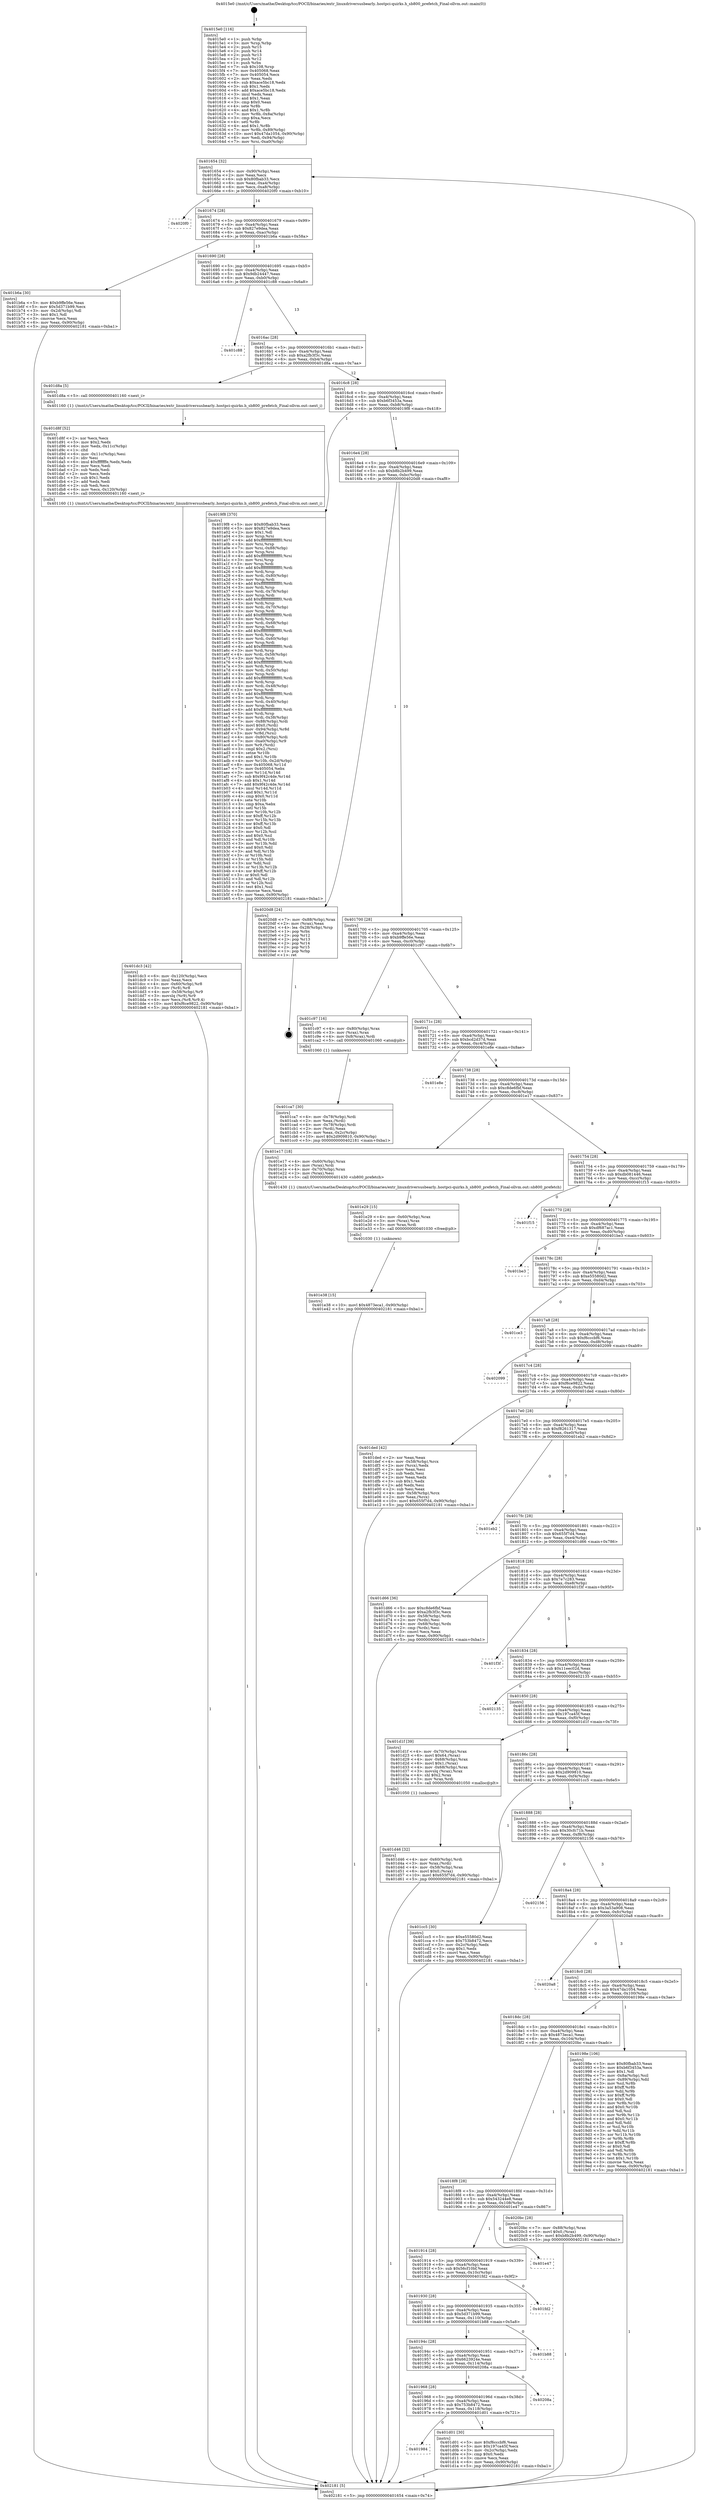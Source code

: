 digraph "0x4015e0" {
  label = "0x4015e0 (/mnt/c/Users/mathe/Desktop/tcc/POCII/binaries/extr_linuxdriversusbearly..hostpci-quirks.h_sb800_prefetch_Final-ollvm.out::main(0))"
  labelloc = "t"
  node[shape=record]

  Entry [label="",width=0.3,height=0.3,shape=circle,fillcolor=black,style=filled]
  "0x401654" [label="{
     0x401654 [32]\l
     | [instrs]\l
     &nbsp;&nbsp;0x401654 \<+6\>: mov -0x90(%rbp),%eax\l
     &nbsp;&nbsp;0x40165a \<+2\>: mov %eax,%ecx\l
     &nbsp;&nbsp;0x40165c \<+6\>: sub $0x80fbab33,%ecx\l
     &nbsp;&nbsp;0x401662 \<+6\>: mov %eax,-0xa4(%rbp)\l
     &nbsp;&nbsp;0x401668 \<+6\>: mov %ecx,-0xa8(%rbp)\l
     &nbsp;&nbsp;0x40166e \<+6\>: je 00000000004020f0 \<main+0xb10\>\l
  }"]
  "0x4020f0" [label="{
     0x4020f0\l
  }", style=dashed]
  "0x401674" [label="{
     0x401674 [28]\l
     | [instrs]\l
     &nbsp;&nbsp;0x401674 \<+5\>: jmp 0000000000401679 \<main+0x99\>\l
     &nbsp;&nbsp;0x401679 \<+6\>: mov -0xa4(%rbp),%eax\l
     &nbsp;&nbsp;0x40167f \<+5\>: sub $0x827e9dea,%eax\l
     &nbsp;&nbsp;0x401684 \<+6\>: mov %eax,-0xac(%rbp)\l
     &nbsp;&nbsp;0x40168a \<+6\>: je 0000000000401b6a \<main+0x58a\>\l
  }"]
  Exit [label="",width=0.3,height=0.3,shape=circle,fillcolor=black,style=filled,peripheries=2]
  "0x401b6a" [label="{
     0x401b6a [30]\l
     | [instrs]\l
     &nbsp;&nbsp;0x401b6a \<+5\>: mov $0xb9ffe56e,%eax\l
     &nbsp;&nbsp;0x401b6f \<+5\>: mov $0x5d371b99,%ecx\l
     &nbsp;&nbsp;0x401b74 \<+3\>: mov -0x2d(%rbp),%dl\l
     &nbsp;&nbsp;0x401b77 \<+3\>: test $0x1,%dl\l
     &nbsp;&nbsp;0x401b7a \<+3\>: cmovne %ecx,%eax\l
     &nbsp;&nbsp;0x401b7d \<+6\>: mov %eax,-0x90(%rbp)\l
     &nbsp;&nbsp;0x401b83 \<+5\>: jmp 0000000000402181 \<main+0xba1\>\l
  }"]
  "0x401690" [label="{
     0x401690 [28]\l
     | [instrs]\l
     &nbsp;&nbsp;0x401690 \<+5\>: jmp 0000000000401695 \<main+0xb5\>\l
     &nbsp;&nbsp;0x401695 \<+6\>: mov -0xa4(%rbp),%eax\l
     &nbsp;&nbsp;0x40169b \<+5\>: sub $0x9db24447,%eax\l
     &nbsp;&nbsp;0x4016a0 \<+6\>: mov %eax,-0xb0(%rbp)\l
     &nbsp;&nbsp;0x4016a6 \<+6\>: je 0000000000401c88 \<main+0x6a8\>\l
  }"]
  "0x401e38" [label="{
     0x401e38 [15]\l
     | [instrs]\l
     &nbsp;&nbsp;0x401e38 \<+10\>: movl $0x4873eca1,-0x90(%rbp)\l
     &nbsp;&nbsp;0x401e42 \<+5\>: jmp 0000000000402181 \<main+0xba1\>\l
  }"]
  "0x401c88" [label="{
     0x401c88\l
  }", style=dashed]
  "0x4016ac" [label="{
     0x4016ac [28]\l
     | [instrs]\l
     &nbsp;&nbsp;0x4016ac \<+5\>: jmp 00000000004016b1 \<main+0xd1\>\l
     &nbsp;&nbsp;0x4016b1 \<+6\>: mov -0xa4(%rbp),%eax\l
     &nbsp;&nbsp;0x4016b7 \<+5\>: sub $0xa2fb3f3c,%eax\l
     &nbsp;&nbsp;0x4016bc \<+6\>: mov %eax,-0xb4(%rbp)\l
     &nbsp;&nbsp;0x4016c2 \<+6\>: je 0000000000401d8a \<main+0x7aa\>\l
  }"]
  "0x401e29" [label="{
     0x401e29 [15]\l
     | [instrs]\l
     &nbsp;&nbsp;0x401e29 \<+4\>: mov -0x60(%rbp),%rax\l
     &nbsp;&nbsp;0x401e2d \<+3\>: mov (%rax),%rax\l
     &nbsp;&nbsp;0x401e30 \<+3\>: mov %rax,%rdi\l
     &nbsp;&nbsp;0x401e33 \<+5\>: call 0000000000401030 \<free@plt\>\l
     | [calls]\l
     &nbsp;&nbsp;0x401030 \{1\} (unknown)\l
  }"]
  "0x401d8a" [label="{
     0x401d8a [5]\l
     | [instrs]\l
     &nbsp;&nbsp;0x401d8a \<+5\>: call 0000000000401160 \<next_i\>\l
     | [calls]\l
     &nbsp;&nbsp;0x401160 \{1\} (/mnt/c/Users/mathe/Desktop/tcc/POCII/binaries/extr_linuxdriversusbearly..hostpci-quirks.h_sb800_prefetch_Final-ollvm.out::next_i)\l
  }"]
  "0x4016c8" [label="{
     0x4016c8 [28]\l
     | [instrs]\l
     &nbsp;&nbsp;0x4016c8 \<+5\>: jmp 00000000004016cd \<main+0xed\>\l
     &nbsp;&nbsp;0x4016cd \<+6\>: mov -0xa4(%rbp),%eax\l
     &nbsp;&nbsp;0x4016d3 \<+5\>: sub $0xb6f3453a,%eax\l
     &nbsp;&nbsp;0x4016d8 \<+6\>: mov %eax,-0xb8(%rbp)\l
     &nbsp;&nbsp;0x4016de \<+6\>: je 00000000004019f8 \<main+0x418\>\l
  }"]
  "0x401dc3" [label="{
     0x401dc3 [42]\l
     | [instrs]\l
     &nbsp;&nbsp;0x401dc3 \<+6\>: mov -0x120(%rbp),%ecx\l
     &nbsp;&nbsp;0x401dc9 \<+3\>: imul %eax,%ecx\l
     &nbsp;&nbsp;0x401dcc \<+4\>: mov -0x60(%rbp),%r8\l
     &nbsp;&nbsp;0x401dd0 \<+3\>: mov (%r8),%r8\l
     &nbsp;&nbsp;0x401dd3 \<+4\>: mov -0x58(%rbp),%r9\l
     &nbsp;&nbsp;0x401dd7 \<+3\>: movslq (%r9),%r9\l
     &nbsp;&nbsp;0x401dda \<+4\>: mov %ecx,(%r8,%r9,4)\l
     &nbsp;&nbsp;0x401dde \<+10\>: movl $0xf6ce9822,-0x90(%rbp)\l
     &nbsp;&nbsp;0x401de8 \<+5\>: jmp 0000000000402181 \<main+0xba1\>\l
  }"]
  "0x4019f8" [label="{
     0x4019f8 [370]\l
     | [instrs]\l
     &nbsp;&nbsp;0x4019f8 \<+5\>: mov $0x80fbab33,%eax\l
     &nbsp;&nbsp;0x4019fd \<+5\>: mov $0x827e9dea,%ecx\l
     &nbsp;&nbsp;0x401a02 \<+2\>: mov $0x1,%dl\l
     &nbsp;&nbsp;0x401a04 \<+3\>: mov %rsp,%rsi\l
     &nbsp;&nbsp;0x401a07 \<+4\>: add $0xfffffffffffffff0,%rsi\l
     &nbsp;&nbsp;0x401a0b \<+3\>: mov %rsi,%rsp\l
     &nbsp;&nbsp;0x401a0e \<+7\>: mov %rsi,-0x88(%rbp)\l
     &nbsp;&nbsp;0x401a15 \<+3\>: mov %rsp,%rsi\l
     &nbsp;&nbsp;0x401a18 \<+4\>: add $0xfffffffffffffff0,%rsi\l
     &nbsp;&nbsp;0x401a1c \<+3\>: mov %rsi,%rsp\l
     &nbsp;&nbsp;0x401a1f \<+3\>: mov %rsp,%rdi\l
     &nbsp;&nbsp;0x401a22 \<+4\>: add $0xfffffffffffffff0,%rdi\l
     &nbsp;&nbsp;0x401a26 \<+3\>: mov %rdi,%rsp\l
     &nbsp;&nbsp;0x401a29 \<+4\>: mov %rdi,-0x80(%rbp)\l
     &nbsp;&nbsp;0x401a2d \<+3\>: mov %rsp,%rdi\l
     &nbsp;&nbsp;0x401a30 \<+4\>: add $0xfffffffffffffff0,%rdi\l
     &nbsp;&nbsp;0x401a34 \<+3\>: mov %rdi,%rsp\l
     &nbsp;&nbsp;0x401a37 \<+4\>: mov %rdi,-0x78(%rbp)\l
     &nbsp;&nbsp;0x401a3b \<+3\>: mov %rsp,%rdi\l
     &nbsp;&nbsp;0x401a3e \<+4\>: add $0xfffffffffffffff0,%rdi\l
     &nbsp;&nbsp;0x401a42 \<+3\>: mov %rdi,%rsp\l
     &nbsp;&nbsp;0x401a45 \<+4\>: mov %rdi,-0x70(%rbp)\l
     &nbsp;&nbsp;0x401a49 \<+3\>: mov %rsp,%rdi\l
     &nbsp;&nbsp;0x401a4c \<+4\>: add $0xfffffffffffffff0,%rdi\l
     &nbsp;&nbsp;0x401a50 \<+3\>: mov %rdi,%rsp\l
     &nbsp;&nbsp;0x401a53 \<+4\>: mov %rdi,-0x68(%rbp)\l
     &nbsp;&nbsp;0x401a57 \<+3\>: mov %rsp,%rdi\l
     &nbsp;&nbsp;0x401a5a \<+4\>: add $0xfffffffffffffff0,%rdi\l
     &nbsp;&nbsp;0x401a5e \<+3\>: mov %rdi,%rsp\l
     &nbsp;&nbsp;0x401a61 \<+4\>: mov %rdi,-0x60(%rbp)\l
     &nbsp;&nbsp;0x401a65 \<+3\>: mov %rsp,%rdi\l
     &nbsp;&nbsp;0x401a68 \<+4\>: add $0xfffffffffffffff0,%rdi\l
     &nbsp;&nbsp;0x401a6c \<+3\>: mov %rdi,%rsp\l
     &nbsp;&nbsp;0x401a6f \<+4\>: mov %rdi,-0x58(%rbp)\l
     &nbsp;&nbsp;0x401a73 \<+3\>: mov %rsp,%rdi\l
     &nbsp;&nbsp;0x401a76 \<+4\>: add $0xfffffffffffffff0,%rdi\l
     &nbsp;&nbsp;0x401a7a \<+3\>: mov %rdi,%rsp\l
     &nbsp;&nbsp;0x401a7d \<+4\>: mov %rdi,-0x50(%rbp)\l
     &nbsp;&nbsp;0x401a81 \<+3\>: mov %rsp,%rdi\l
     &nbsp;&nbsp;0x401a84 \<+4\>: add $0xfffffffffffffff0,%rdi\l
     &nbsp;&nbsp;0x401a88 \<+3\>: mov %rdi,%rsp\l
     &nbsp;&nbsp;0x401a8b \<+4\>: mov %rdi,-0x48(%rbp)\l
     &nbsp;&nbsp;0x401a8f \<+3\>: mov %rsp,%rdi\l
     &nbsp;&nbsp;0x401a92 \<+4\>: add $0xfffffffffffffff0,%rdi\l
     &nbsp;&nbsp;0x401a96 \<+3\>: mov %rdi,%rsp\l
     &nbsp;&nbsp;0x401a99 \<+4\>: mov %rdi,-0x40(%rbp)\l
     &nbsp;&nbsp;0x401a9d \<+3\>: mov %rsp,%rdi\l
     &nbsp;&nbsp;0x401aa0 \<+4\>: add $0xfffffffffffffff0,%rdi\l
     &nbsp;&nbsp;0x401aa4 \<+3\>: mov %rdi,%rsp\l
     &nbsp;&nbsp;0x401aa7 \<+4\>: mov %rdi,-0x38(%rbp)\l
     &nbsp;&nbsp;0x401aab \<+7\>: mov -0x88(%rbp),%rdi\l
     &nbsp;&nbsp;0x401ab2 \<+6\>: movl $0x0,(%rdi)\l
     &nbsp;&nbsp;0x401ab8 \<+7\>: mov -0x94(%rbp),%r8d\l
     &nbsp;&nbsp;0x401abf \<+3\>: mov %r8d,(%rsi)\l
     &nbsp;&nbsp;0x401ac2 \<+4\>: mov -0x80(%rbp),%rdi\l
     &nbsp;&nbsp;0x401ac6 \<+7\>: mov -0xa0(%rbp),%r9\l
     &nbsp;&nbsp;0x401acd \<+3\>: mov %r9,(%rdi)\l
     &nbsp;&nbsp;0x401ad0 \<+3\>: cmpl $0x2,(%rsi)\l
     &nbsp;&nbsp;0x401ad3 \<+4\>: setne %r10b\l
     &nbsp;&nbsp;0x401ad7 \<+4\>: and $0x1,%r10b\l
     &nbsp;&nbsp;0x401adb \<+4\>: mov %r10b,-0x2d(%rbp)\l
     &nbsp;&nbsp;0x401adf \<+8\>: mov 0x405068,%r11d\l
     &nbsp;&nbsp;0x401ae7 \<+7\>: mov 0x405054,%ebx\l
     &nbsp;&nbsp;0x401aee \<+3\>: mov %r11d,%r14d\l
     &nbsp;&nbsp;0x401af1 \<+7\>: sub $0x9f42c4de,%r14d\l
     &nbsp;&nbsp;0x401af8 \<+4\>: sub $0x1,%r14d\l
     &nbsp;&nbsp;0x401afc \<+7\>: add $0x9f42c4de,%r14d\l
     &nbsp;&nbsp;0x401b03 \<+4\>: imul %r14d,%r11d\l
     &nbsp;&nbsp;0x401b07 \<+4\>: and $0x1,%r11d\l
     &nbsp;&nbsp;0x401b0b \<+4\>: cmp $0x0,%r11d\l
     &nbsp;&nbsp;0x401b0f \<+4\>: sete %r10b\l
     &nbsp;&nbsp;0x401b13 \<+3\>: cmp $0xa,%ebx\l
     &nbsp;&nbsp;0x401b16 \<+4\>: setl %r15b\l
     &nbsp;&nbsp;0x401b1a \<+3\>: mov %r10b,%r12b\l
     &nbsp;&nbsp;0x401b1d \<+4\>: xor $0xff,%r12b\l
     &nbsp;&nbsp;0x401b21 \<+3\>: mov %r15b,%r13b\l
     &nbsp;&nbsp;0x401b24 \<+4\>: xor $0xff,%r13b\l
     &nbsp;&nbsp;0x401b28 \<+3\>: xor $0x0,%dl\l
     &nbsp;&nbsp;0x401b2b \<+3\>: mov %r12b,%sil\l
     &nbsp;&nbsp;0x401b2e \<+4\>: and $0x0,%sil\l
     &nbsp;&nbsp;0x401b32 \<+3\>: and %dl,%r10b\l
     &nbsp;&nbsp;0x401b35 \<+3\>: mov %r13b,%dil\l
     &nbsp;&nbsp;0x401b38 \<+4\>: and $0x0,%dil\l
     &nbsp;&nbsp;0x401b3c \<+3\>: and %dl,%r15b\l
     &nbsp;&nbsp;0x401b3f \<+3\>: or %r10b,%sil\l
     &nbsp;&nbsp;0x401b42 \<+3\>: or %r15b,%dil\l
     &nbsp;&nbsp;0x401b45 \<+3\>: xor %dil,%sil\l
     &nbsp;&nbsp;0x401b48 \<+3\>: or %r13b,%r12b\l
     &nbsp;&nbsp;0x401b4b \<+4\>: xor $0xff,%r12b\l
     &nbsp;&nbsp;0x401b4f \<+3\>: or $0x0,%dl\l
     &nbsp;&nbsp;0x401b52 \<+3\>: and %dl,%r12b\l
     &nbsp;&nbsp;0x401b55 \<+3\>: or %r12b,%sil\l
     &nbsp;&nbsp;0x401b58 \<+4\>: test $0x1,%sil\l
     &nbsp;&nbsp;0x401b5c \<+3\>: cmovne %ecx,%eax\l
     &nbsp;&nbsp;0x401b5f \<+6\>: mov %eax,-0x90(%rbp)\l
     &nbsp;&nbsp;0x401b65 \<+5\>: jmp 0000000000402181 \<main+0xba1\>\l
  }"]
  "0x4016e4" [label="{
     0x4016e4 [28]\l
     | [instrs]\l
     &nbsp;&nbsp;0x4016e4 \<+5\>: jmp 00000000004016e9 \<main+0x109\>\l
     &nbsp;&nbsp;0x4016e9 \<+6\>: mov -0xa4(%rbp),%eax\l
     &nbsp;&nbsp;0x4016ef \<+5\>: sub $0xb8b2b499,%eax\l
     &nbsp;&nbsp;0x4016f4 \<+6\>: mov %eax,-0xbc(%rbp)\l
     &nbsp;&nbsp;0x4016fa \<+6\>: je 00000000004020d8 \<main+0xaf8\>\l
  }"]
  "0x401d8f" [label="{
     0x401d8f [52]\l
     | [instrs]\l
     &nbsp;&nbsp;0x401d8f \<+2\>: xor %ecx,%ecx\l
     &nbsp;&nbsp;0x401d91 \<+5\>: mov $0x2,%edx\l
     &nbsp;&nbsp;0x401d96 \<+6\>: mov %edx,-0x11c(%rbp)\l
     &nbsp;&nbsp;0x401d9c \<+1\>: cltd\l
     &nbsp;&nbsp;0x401d9d \<+6\>: mov -0x11c(%rbp),%esi\l
     &nbsp;&nbsp;0x401da3 \<+2\>: idiv %esi\l
     &nbsp;&nbsp;0x401da5 \<+6\>: imul $0xfffffffe,%edx,%edx\l
     &nbsp;&nbsp;0x401dab \<+2\>: mov %ecx,%edi\l
     &nbsp;&nbsp;0x401dad \<+2\>: sub %edx,%edi\l
     &nbsp;&nbsp;0x401daf \<+2\>: mov %ecx,%edx\l
     &nbsp;&nbsp;0x401db1 \<+3\>: sub $0x1,%edx\l
     &nbsp;&nbsp;0x401db4 \<+2\>: add %edx,%edi\l
     &nbsp;&nbsp;0x401db6 \<+2\>: sub %edi,%ecx\l
     &nbsp;&nbsp;0x401db8 \<+6\>: mov %ecx,-0x120(%rbp)\l
     &nbsp;&nbsp;0x401dbe \<+5\>: call 0000000000401160 \<next_i\>\l
     | [calls]\l
     &nbsp;&nbsp;0x401160 \{1\} (/mnt/c/Users/mathe/Desktop/tcc/POCII/binaries/extr_linuxdriversusbearly..hostpci-quirks.h_sb800_prefetch_Final-ollvm.out::next_i)\l
  }"]
  "0x4020d8" [label="{
     0x4020d8 [24]\l
     | [instrs]\l
     &nbsp;&nbsp;0x4020d8 \<+7\>: mov -0x88(%rbp),%rax\l
     &nbsp;&nbsp;0x4020df \<+2\>: mov (%rax),%eax\l
     &nbsp;&nbsp;0x4020e1 \<+4\>: lea -0x28(%rbp),%rsp\l
     &nbsp;&nbsp;0x4020e5 \<+1\>: pop %rbx\l
     &nbsp;&nbsp;0x4020e6 \<+2\>: pop %r12\l
     &nbsp;&nbsp;0x4020e8 \<+2\>: pop %r13\l
     &nbsp;&nbsp;0x4020ea \<+2\>: pop %r14\l
     &nbsp;&nbsp;0x4020ec \<+2\>: pop %r15\l
     &nbsp;&nbsp;0x4020ee \<+1\>: pop %rbp\l
     &nbsp;&nbsp;0x4020ef \<+1\>: ret\l
  }"]
  "0x401700" [label="{
     0x401700 [28]\l
     | [instrs]\l
     &nbsp;&nbsp;0x401700 \<+5\>: jmp 0000000000401705 \<main+0x125\>\l
     &nbsp;&nbsp;0x401705 \<+6\>: mov -0xa4(%rbp),%eax\l
     &nbsp;&nbsp;0x40170b \<+5\>: sub $0xb9ffe56e,%eax\l
     &nbsp;&nbsp;0x401710 \<+6\>: mov %eax,-0xc0(%rbp)\l
     &nbsp;&nbsp;0x401716 \<+6\>: je 0000000000401c97 \<main+0x6b7\>\l
  }"]
  "0x401d46" [label="{
     0x401d46 [32]\l
     | [instrs]\l
     &nbsp;&nbsp;0x401d46 \<+4\>: mov -0x60(%rbp),%rdi\l
     &nbsp;&nbsp;0x401d4a \<+3\>: mov %rax,(%rdi)\l
     &nbsp;&nbsp;0x401d4d \<+4\>: mov -0x58(%rbp),%rax\l
     &nbsp;&nbsp;0x401d51 \<+6\>: movl $0x0,(%rax)\l
     &nbsp;&nbsp;0x401d57 \<+10\>: movl $0x655f7d4,-0x90(%rbp)\l
     &nbsp;&nbsp;0x401d61 \<+5\>: jmp 0000000000402181 \<main+0xba1\>\l
  }"]
  "0x401c97" [label="{
     0x401c97 [16]\l
     | [instrs]\l
     &nbsp;&nbsp;0x401c97 \<+4\>: mov -0x80(%rbp),%rax\l
     &nbsp;&nbsp;0x401c9b \<+3\>: mov (%rax),%rax\l
     &nbsp;&nbsp;0x401c9e \<+4\>: mov 0x8(%rax),%rdi\l
     &nbsp;&nbsp;0x401ca2 \<+5\>: call 0000000000401060 \<atoi@plt\>\l
     | [calls]\l
     &nbsp;&nbsp;0x401060 \{1\} (unknown)\l
  }"]
  "0x40171c" [label="{
     0x40171c [28]\l
     | [instrs]\l
     &nbsp;&nbsp;0x40171c \<+5\>: jmp 0000000000401721 \<main+0x141\>\l
     &nbsp;&nbsp;0x401721 \<+6\>: mov -0xa4(%rbp),%eax\l
     &nbsp;&nbsp;0x401727 \<+5\>: sub $0xbcd2d37d,%eax\l
     &nbsp;&nbsp;0x40172c \<+6\>: mov %eax,-0xc4(%rbp)\l
     &nbsp;&nbsp;0x401732 \<+6\>: je 0000000000401e8e \<main+0x8ae\>\l
  }"]
  "0x401984" [label="{
     0x401984\l
  }", style=dashed]
  "0x401e8e" [label="{
     0x401e8e\l
  }", style=dashed]
  "0x401738" [label="{
     0x401738 [28]\l
     | [instrs]\l
     &nbsp;&nbsp;0x401738 \<+5\>: jmp 000000000040173d \<main+0x15d\>\l
     &nbsp;&nbsp;0x40173d \<+6\>: mov -0xa4(%rbp),%eax\l
     &nbsp;&nbsp;0x401743 \<+5\>: sub $0xc8de6fbf,%eax\l
     &nbsp;&nbsp;0x401748 \<+6\>: mov %eax,-0xc8(%rbp)\l
     &nbsp;&nbsp;0x40174e \<+6\>: je 0000000000401e17 \<main+0x837\>\l
  }"]
  "0x401d01" [label="{
     0x401d01 [30]\l
     | [instrs]\l
     &nbsp;&nbsp;0x401d01 \<+5\>: mov $0xf6cccbf6,%eax\l
     &nbsp;&nbsp;0x401d06 \<+5\>: mov $0x197ca45f,%ecx\l
     &nbsp;&nbsp;0x401d0b \<+3\>: mov -0x2c(%rbp),%edx\l
     &nbsp;&nbsp;0x401d0e \<+3\>: cmp $0x0,%edx\l
     &nbsp;&nbsp;0x401d11 \<+3\>: cmove %ecx,%eax\l
     &nbsp;&nbsp;0x401d14 \<+6\>: mov %eax,-0x90(%rbp)\l
     &nbsp;&nbsp;0x401d1a \<+5\>: jmp 0000000000402181 \<main+0xba1\>\l
  }"]
  "0x401e17" [label="{
     0x401e17 [18]\l
     | [instrs]\l
     &nbsp;&nbsp;0x401e17 \<+4\>: mov -0x60(%rbp),%rax\l
     &nbsp;&nbsp;0x401e1b \<+3\>: mov (%rax),%rdi\l
     &nbsp;&nbsp;0x401e1e \<+4\>: mov -0x70(%rbp),%rax\l
     &nbsp;&nbsp;0x401e22 \<+2\>: mov (%rax),%esi\l
     &nbsp;&nbsp;0x401e24 \<+5\>: call 0000000000401430 \<sb800_prefetch\>\l
     | [calls]\l
     &nbsp;&nbsp;0x401430 \{1\} (/mnt/c/Users/mathe/Desktop/tcc/POCII/binaries/extr_linuxdriversusbearly..hostpci-quirks.h_sb800_prefetch_Final-ollvm.out::sb800_prefetch)\l
  }"]
  "0x401754" [label="{
     0x401754 [28]\l
     | [instrs]\l
     &nbsp;&nbsp;0x401754 \<+5\>: jmp 0000000000401759 \<main+0x179\>\l
     &nbsp;&nbsp;0x401759 \<+6\>: mov -0xa4(%rbp),%eax\l
     &nbsp;&nbsp;0x40175f \<+5\>: sub $0xdb081446,%eax\l
     &nbsp;&nbsp;0x401764 \<+6\>: mov %eax,-0xcc(%rbp)\l
     &nbsp;&nbsp;0x40176a \<+6\>: je 0000000000401f15 \<main+0x935\>\l
  }"]
  "0x401968" [label="{
     0x401968 [28]\l
     | [instrs]\l
     &nbsp;&nbsp;0x401968 \<+5\>: jmp 000000000040196d \<main+0x38d\>\l
     &nbsp;&nbsp;0x40196d \<+6\>: mov -0xa4(%rbp),%eax\l
     &nbsp;&nbsp;0x401973 \<+5\>: sub $0x753b8472,%eax\l
     &nbsp;&nbsp;0x401978 \<+6\>: mov %eax,-0x118(%rbp)\l
     &nbsp;&nbsp;0x40197e \<+6\>: je 0000000000401d01 \<main+0x721\>\l
  }"]
  "0x401f15" [label="{
     0x401f15\l
  }", style=dashed]
  "0x401770" [label="{
     0x401770 [28]\l
     | [instrs]\l
     &nbsp;&nbsp;0x401770 \<+5\>: jmp 0000000000401775 \<main+0x195\>\l
     &nbsp;&nbsp;0x401775 \<+6\>: mov -0xa4(%rbp),%eax\l
     &nbsp;&nbsp;0x40177b \<+5\>: sub $0xdf687ac1,%eax\l
     &nbsp;&nbsp;0x401780 \<+6\>: mov %eax,-0xd0(%rbp)\l
     &nbsp;&nbsp;0x401786 \<+6\>: je 0000000000401be3 \<main+0x603\>\l
  }"]
  "0x40208a" [label="{
     0x40208a\l
  }", style=dashed]
  "0x401be3" [label="{
     0x401be3\l
  }", style=dashed]
  "0x40178c" [label="{
     0x40178c [28]\l
     | [instrs]\l
     &nbsp;&nbsp;0x40178c \<+5\>: jmp 0000000000401791 \<main+0x1b1\>\l
     &nbsp;&nbsp;0x401791 \<+6\>: mov -0xa4(%rbp),%eax\l
     &nbsp;&nbsp;0x401797 \<+5\>: sub $0xe55580d2,%eax\l
     &nbsp;&nbsp;0x40179c \<+6\>: mov %eax,-0xd4(%rbp)\l
     &nbsp;&nbsp;0x4017a2 \<+6\>: je 0000000000401ce3 \<main+0x703\>\l
  }"]
  "0x40194c" [label="{
     0x40194c [28]\l
     | [instrs]\l
     &nbsp;&nbsp;0x40194c \<+5\>: jmp 0000000000401951 \<main+0x371\>\l
     &nbsp;&nbsp;0x401951 \<+6\>: mov -0xa4(%rbp),%eax\l
     &nbsp;&nbsp;0x401957 \<+5\>: sub $0x6623924e,%eax\l
     &nbsp;&nbsp;0x40195c \<+6\>: mov %eax,-0x114(%rbp)\l
     &nbsp;&nbsp;0x401962 \<+6\>: je 000000000040208a \<main+0xaaa\>\l
  }"]
  "0x401ce3" [label="{
     0x401ce3\l
  }", style=dashed]
  "0x4017a8" [label="{
     0x4017a8 [28]\l
     | [instrs]\l
     &nbsp;&nbsp;0x4017a8 \<+5\>: jmp 00000000004017ad \<main+0x1cd\>\l
     &nbsp;&nbsp;0x4017ad \<+6\>: mov -0xa4(%rbp),%eax\l
     &nbsp;&nbsp;0x4017b3 \<+5\>: sub $0xf6cccbf6,%eax\l
     &nbsp;&nbsp;0x4017b8 \<+6\>: mov %eax,-0xd8(%rbp)\l
     &nbsp;&nbsp;0x4017be \<+6\>: je 0000000000402099 \<main+0xab9\>\l
  }"]
  "0x401b88" [label="{
     0x401b88\l
  }", style=dashed]
  "0x402099" [label="{
     0x402099\l
  }", style=dashed]
  "0x4017c4" [label="{
     0x4017c4 [28]\l
     | [instrs]\l
     &nbsp;&nbsp;0x4017c4 \<+5\>: jmp 00000000004017c9 \<main+0x1e9\>\l
     &nbsp;&nbsp;0x4017c9 \<+6\>: mov -0xa4(%rbp),%eax\l
     &nbsp;&nbsp;0x4017cf \<+5\>: sub $0xf6ce9822,%eax\l
     &nbsp;&nbsp;0x4017d4 \<+6\>: mov %eax,-0xdc(%rbp)\l
     &nbsp;&nbsp;0x4017da \<+6\>: je 0000000000401ded \<main+0x80d\>\l
  }"]
  "0x401930" [label="{
     0x401930 [28]\l
     | [instrs]\l
     &nbsp;&nbsp;0x401930 \<+5\>: jmp 0000000000401935 \<main+0x355\>\l
     &nbsp;&nbsp;0x401935 \<+6\>: mov -0xa4(%rbp),%eax\l
     &nbsp;&nbsp;0x40193b \<+5\>: sub $0x5d371b99,%eax\l
     &nbsp;&nbsp;0x401940 \<+6\>: mov %eax,-0x110(%rbp)\l
     &nbsp;&nbsp;0x401946 \<+6\>: je 0000000000401b88 \<main+0x5a8\>\l
  }"]
  "0x401ded" [label="{
     0x401ded [42]\l
     | [instrs]\l
     &nbsp;&nbsp;0x401ded \<+2\>: xor %eax,%eax\l
     &nbsp;&nbsp;0x401def \<+4\>: mov -0x58(%rbp),%rcx\l
     &nbsp;&nbsp;0x401df3 \<+2\>: mov (%rcx),%edx\l
     &nbsp;&nbsp;0x401df5 \<+2\>: mov %eax,%esi\l
     &nbsp;&nbsp;0x401df7 \<+2\>: sub %edx,%esi\l
     &nbsp;&nbsp;0x401df9 \<+2\>: mov %eax,%edx\l
     &nbsp;&nbsp;0x401dfb \<+3\>: sub $0x1,%edx\l
     &nbsp;&nbsp;0x401dfe \<+2\>: add %edx,%esi\l
     &nbsp;&nbsp;0x401e00 \<+2\>: sub %esi,%eax\l
     &nbsp;&nbsp;0x401e02 \<+4\>: mov -0x58(%rbp),%rcx\l
     &nbsp;&nbsp;0x401e06 \<+2\>: mov %eax,(%rcx)\l
     &nbsp;&nbsp;0x401e08 \<+10\>: movl $0x655f7d4,-0x90(%rbp)\l
     &nbsp;&nbsp;0x401e12 \<+5\>: jmp 0000000000402181 \<main+0xba1\>\l
  }"]
  "0x4017e0" [label="{
     0x4017e0 [28]\l
     | [instrs]\l
     &nbsp;&nbsp;0x4017e0 \<+5\>: jmp 00000000004017e5 \<main+0x205\>\l
     &nbsp;&nbsp;0x4017e5 \<+6\>: mov -0xa4(%rbp),%eax\l
     &nbsp;&nbsp;0x4017eb \<+5\>: sub $0xf8261317,%eax\l
     &nbsp;&nbsp;0x4017f0 \<+6\>: mov %eax,-0xe0(%rbp)\l
     &nbsp;&nbsp;0x4017f6 \<+6\>: je 0000000000401eb2 \<main+0x8d2\>\l
  }"]
  "0x401fd2" [label="{
     0x401fd2\l
  }", style=dashed]
  "0x401eb2" [label="{
     0x401eb2\l
  }", style=dashed]
  "0x4017fc" [label="{
     0x4017fc [28]\l
     | [instrs]\l
     &nbsp;&nbsp;0x4017fc \<+5\>: jmp 0000000000401801 \<main+0x221\>\l
     &nbsp;&nbsp;0x401801 \<+6\>: mov -0xa4(%rbp),%eax\l
     &nbsp;&nbsp;0x401807 \<+5\>: sub $0x655f7d4,%eax\l
     &nbsp;&nbsp;0x40180c \<+6\>: mov %eax,-0xe4(%rbp)\l
     &nbsp;&nbsp;0x401812 \<+6\>: je 0000000000401d66 \<main+0x786\>\l
  }"]
  "0x401914" [label="{
     0x401914 [28]\l
     | [instrs]\l
     &nbsp;&nbsp;0x401914 \<+5\>: jmp 0000000000401919 \<main+0x339\>\l
     &nbsp;&nbsp;0x401919 \<+6\>: mov -0xa4(%rbp),%eax\l
     &nbsp;&nbsp;0x40191f \<+5\>: sub $0x56cf10bf,%eax\l
     &nbsp;&nbsp;0x401924 \<+6\>: mov %eax,-0x10c(%rbp)\l
     &nbsp;&nbsp;0x40192a \<+6\>: je 0000000000401fd2 \<main+0x9f2\>\l
  }"]
  "0x401d66" [label="{
     0x401d66 [36]\l
     | [instrs]\l
     &nbsp;&nbsp;0x401d66 \<+5\>: mov $0xc8de6fbf,%eax\l
     &nbsp;&nbsp;0x401d6b \<+5\>: mov $0xa2fb3f3c,%ecx\l
     &nbsp;&nbsp;0x401d70 \<+4\>: mov -0x58(%rbp),%rdx\l
     &nbsp;&nbsp;0x401d74 \<+2\>: mov (%rdx),%esi\l
     &nbsp;&nbsp;0x401d76 \<+4\>: mov -0x68(%rbp),%rdx\l
     &nbsp;&nbsp;0x401d7a \<+2\>: cmp (%rdx),%esi\l
     &nbsp;&nbsp;0x401d7c \<+3\>: cmovl %ecx,%eax\l
     &nbsp;&nbsp;0x401d7f \<+6\>: mov %eax,-0x90(%rbp)\l
     &nbsp;&nbsp;0x401d85 \<+5\>: jmp 0000000000402181 \<main+0xba1\>\l
  }"]
  "0x401818" [label="{
     0x401818 [28]\l
     | [instrs]\l
     &nbsp;&nbsp;0x401818 \<+5\>: jmp 000000000040181d \<main+0x23d\>\l
     &nbsp;&nbsp;0x40181d \<+6\>: mov -0xa4(%rbp),%eax\l
     &nbsp;&nbsp;0x401823 \<+5\>: sub $0x7e7c283,%eax\l
     &nbsp;&nbsp;0x401828 \<+6\>: mov %eax,-0xe8(%rbp)\l
     &nbsp;&nbsp;0x40182e \<+6\>: je 0000000000401f3f \<main+0x95f\>\l
  }"]
  "0x401e47" [label="{
     0x401e47\l
  }", style=dashed]
  "0x401f3f" [label="{
     0x401f3f\l
  }", style=dashed]
  "0x401834" [label="{
     0x401834 [28]\l
     | [instrs]\l
     &nbsp;&nbsp;0x401834 \<+5\>: jmp 0000000000401839 \<main+0x259\>\l
     &nbsp;&nbsp;0x401839 \<+6\>: mov -0xa4(%rbp),%eax\l
     &nbsp;&nbsp;0x40183f \<+5\>: sub $0x11eec02d,%eax\l
     &nbsp;&nbsp;0x401844 \<+6\>: mov %eax,-0xec(%rbp)\l
     &nbsp;&nbsp;0x40184a \<+6\>: je 0000000000402135 \<main+0xb55\>\l
  }"]
  "0x4018f8" [label="{
     0x4018f8 [28]\l
     | [instrs]\l
     &nbsp;&nbsp;0x4018f8 \<+5\>: jmp 00000000004018fd \<main+0x31d\>\l
     &nbsp;&nbsp;0x4018fd \<+6\>: mov -0xa4(%rbp),%eax\l
     &nbsp;&nbsp;0x401903 \<+5\>: sub $0x543244e8,%eax\l
     &nbsp;&nbsp;0x401908 \<+6\>: mov %eax,-0x108(%rbp)\l
     &nbsp;&nbsp;0x40190e \<+6\>: je 0000000000401e47 \<main+0x867\>\l
  }"]
  "0x402135" [label="{
     0x402135\l
  }", style=dashed]
  "0x401850" [label="{
     0x401850 [28]\l
     | [instrs]\l
     &nbsp;&nbsp;0x401850 \<+5\>: jmp 0000000000401855 \<main+0x275\>\l
     &nbsp;&nbsp;0x401855 \<+6\>: mov -0xa4(%rbp),%eax\l
     &nbsp;&nbsp;0x40185b \<+5\>: sub $0x197ca45f,%eax\l
     &nbsp;&nbsp;0x401860 \<+6\>: mov %eax,-0xf0(%rbp)\l
     &nbsp;&nbsp;0x401866 \<+6\>: je 0000000000401d1f \<main+0x73f\>\l
  }"]
  "0x4020bc" [label="{
     0x4020bc [28]\l
     | [instrs]\l
     &nbsp;&nbsp;0x4020bc \<+7\>: mov -0x88(%rbp),%rax\l
     &nbsp;&nbsp;0x4020c3 \<+6\>: movl $0x0,(%rax)\l
     &nbsp;&nbsp;0x4020c9 \<+10\>: movl $0xb8b2b499,-0x90(%rbp)\l
     &nbsp;&nbsp;0x4020d3 \<+5\>: jmp 0000000000402181 \<main+0xba1\>\l
  }"]
  "0x401d1f" [label="{
     0x401d1f [39]\l
     | [instrs]\l
     &nbsp;&nbsp;0x401d1f \<+4\>: mov -0x70(%rbp),%rax\l
     &nbsp;&nbsp;0x401d23 \<+6\>: movl $0x64,(%rax)\l
     &nbsp;&nbsp;0x401d29 \<+4\>: mov -0x68(%rbp),%rax\l
     &nbsp;&nbsp;0x401d2d \<+6\>: movl $0x1,(%rax)\l
     &nbsp;&nbsp;0x401d33 \<+4\>: mov -0x68(%rbp),%rax\l
     &nbsp;&nbsp;0x401d37 \<+3\>: movslq (%rax),%rax\l
     &nbsp;&nbsp;0x401d3a \<+4\>: shl $0x2,%rax\l
     &nbsp;&nbsp;0x401d3e \<+3\>: mov %rax,%rdi\l
     &nbsp;&nbsp;0x401d41 \<+5\>: call 0000000000401050 \<malloc@plt\>\l
     | [calls]\l
     &nbsp;&nbsp;0x401050 \{1\} (unknown)\l
  }"]
  "0x40186c" [label="{
     0x40186c [28]\l
     | [instrs]\l
     &nbsp;&nbsp;0x40186c \<+5\>: jmp 0000000000401871 \<main+0x291\>\l
     &nbsp;&nbsp;0x401871 \<+6\>: mov -0xa4(%rbp),%eax\l
     &nbsp;&nbsp;0x401877 \<+5\>: sub $0x2d909810,%eax\l
     &nbsp;&nbsp;0x40187c \<+6\>: mov %eax,-0xf4(%rbp)\l
     &nbsp;&nbsp;0x401882 \<+6\>: je 0000000000401cc5 \<main+0x6e5\>\l
  }"]
  "0x401ca7" [label="{
     0x401ca7 [30]\l
     | [instrs]\l
     &nbsp;&nbsp;0x401ca7 \<+4\>: mov -0x78(%rbp),%rdi\l
     &nbsp;&nbsp;0x401cab \<+2\>: mov %eax,(%rdi)\l
     &nbsp;&nbsp;0x401cad \<+4\>: mov -0x78(%rbp),%rdi\l
     &nbsp;&nbsp;0x401cb1 \<+2\>: mov (%rdi),%eax\l
     &nbsp;&nbsp;0x401cb3 \<+3\>: mov %eax,-0x2c(%rbp)\l
     &nbsp;&nbsp;0x401cb6 \<+10\>: movl $0x2d909810,-0x90(%rbp)\l
     &nbsp;&nbsp;0x401cc0 \<+5\>: jmp 0000000000402181 \<main+0xba1\>\l
  }"]
  "0x401cc5" [label="{
     0x401cc5 [30]\l
     | [instrs]\l
     &nbsp;&nbsp;0x401cc5 \<+5\>: mov $0xe55580d2,%eax\l
     &nbsp;&nbsp;0x401cca \<+5\>: mov $0x753b8472,%ecx\l
     &nbsp;&nbsp;0x401ccf \<+3\>: mov -0x2c(%rbp),%edx\l
     &nbsp;&nbsp;0x401cd2 \<+3\>: cmp $0x1,%edx\l
     &nbsp;&nbsp;0x401cd5 \<+3\>: cmovl %ecx,%eax\l
     &nbsp;&nbsp;0x401cd8 \<+6\>: mov %eax,-0x90(%rbp)\l
     &nbsp;&nbsp;0x401cde \<+5\>: jmp 0000000000402181 \<main+0xba1\>\l
  }"]
  "0x401888" [label="{
     0x401888 [28]\l
     | [instrs]\l
     &nbsp;&nbsp;0x401888 \<+5\>: jmp 000000000040188d \<main+0x2ad\>\l
     &nbsp;&nbsp;0x40188d \<+6\>: mov -0xa4(%rbp),%eax\l
     &nbsp;&nbsp;0x401893 \<+5\>: sub $0x30cfc71b,%eax\l
     &nbsp;&nbsp;0x401898 \<+6\>: mov %eax,-0xf8(%rbp)\l
     &nbsp;&nbsp;0x40189e \<+6\>: je 0000000000402156 \<main+0xb76\>\l
  }"]
  "0x4015e0" [label="{
     0x4015e0 [116]\l
     | [instrs]\l
     &nbsp;&nbsp;0x4015e0 \<+1\>: push %rbp\l
     &nbsp;&nbsp;0x4015e1 \<+3\>: mov %rsp,%rbp\l
     &nbsp;&nbsp;0x4015e4 \<+2\>: push %r15\l
     &nbsp;&nbsp;0x4015e6 \<+2\>: push %r14\l
     &nbsp;&nbsp;0x4015e8 \<+2\>: push %r13\l
     &nbsp;&nbsp;0x4015ea \<+2\>: push %r12\l
     &nbsp;&nbsp;0x4015ec \<+1\>: push %rbx\l
     &nbsp;&nbsp;0x4015ed \<+7\>: sub $0x108,%rsp\l
     &nbsp;&nbsp;0x4015f4 \<+7\>: mov 0x405068,%eax\l
     &nbsp;&nbsp;0x4015fb \<+7\>: mov 0x405054,%ecx\l
     &nbsp;&nbsp;0x401602 \<+2\>: mov %eax,%edx\l
     &nbsp;&nbsp;0x401604 \<+6\>: sub $0xace5bc18,%edx\l
     &nbsp;&nbsp;0x40160a \<+3\>: sub $0x1,%edx\l
     &nbsp;&nbsp;0x40160d \<+6\>: add $0xace5bc18,%edx\l
     &nbsp;&nbsp;0x401613 \<+3\>: imul %edx,%eax\l
     &nbsp;&nbsp;0x401616 \<+3\>: and $0x1,%eax\l
     &nbsp;&nbsp;0x401619 \<+3\>: cmp $0x0,%eax\l
     &nbsp;&nbsp;0x40161c \<+4\>: sete %r8b\l
     &nbsp;&nbsp;0x401620 \<+4\>: and $0x1,%r8b\l
     &nbsp;&nbsp;0x401624 \<+7\>: mov %r8b,-0x8a(%rbp)\l
     &nbsp;&nbsp;0x40162b \<+3\>: cmp $0xa,%ecx\l
     &nbsp;&nbsp;0x40162e \<+4\>: setl %r8b\l
     &nbsp;&nbsp;0x401632 \<+4\>: and $0x1,%r8b\l
     &nbsp;&nbsp;0x401636 \<+7\>: mov %r8b,-0x89(%rbp)\l
     &nbsp;&nbsp;0x40163d \<+10\>: movl $0x47da1054,-0x90(%rbp)\l
     &nbsp;&nbsp;0x401647 \<+6\>: mov %edi,-0x94(%rbp)\l
     &nbsp;&nbsp;0x40164d \<+7\>: mov %rsi,-0xa0(%rbp)\l
  }"]
  "0x402156" [label="{
     0x402156\l
  }", style=dashed]
  "0x4018a4" [label="{
     0x4018a4 [28]\l
     | [instrs]\l
     &nbsp;&nbsp;0x4018a4 \<+5\>: jmp 00000000004018a9 \<main+0x2c9\>\l
     &nbsp;&nbsp;0x4018a9 \<+6\>: mov -0xa4(%rbp),%eax\l
     &nbsp;&nbsp;0x4018af \<+5\>: sub $0x3a53a908,%eax\l
     &nbsp;&nbsp;0x4018b4 \<+6\>: mov %eax,-0xfc(%rbp)\l
     &nbsp;&nbsp;0x4018ba \<+6\>: je 00000000004020a8 \<main+0xac8\>\l
  }"]
  "0x402181" [label="{
     0x402181 [5]\l
     | [instrs]\l
     &nbsp;&nbsp;0x402181 \<+5\>: jmp 0000000000401654 \<main+0x74\>\l
  }"]
  "0x4020a8" [label="{
     0x4020a8\l
  }", style=dashed]
  "0x4018c0" [label="{
     0x4018c0 [28]\l
     | [instrs]\l
     &nbsp;&nbsp;0x4018c0 \<+5\>: jmp 00000000004018c5 \<main+0x2e5\>\l
     &nbsp;&nbsp;0x4018c5 \<+6\>: mov -0xa4(%rbp),%eax\l
     &nbsp;&nbsp;0x4018cb \<+5\>: sub $0x47da1054,%eax\l
     &nbsp;&nbsp;0x4018d0 \<+6\>: mov %eax,-0x100(%rbp)\l
     &nbsp;&nbsp;0x4018d6 \<+6\>: je 000000000040198e \<main+0x3ae\>\l
  }"]
  "0x4018dc" [label="{
     0x4018dc [28]\l
     | [instrs]\l
     &nbsp;&nbsp;0x4018dc \<+5\>: jmp 00000000004018e1 \<main+0x301\>\l
     &nbsp;&nbsp;0x4018e1 \<+6\>: mov -0xa4(%rbp),%eax\l
     &nbsp;&nbsp;0x4018e7 \<+5\>: sub $0x4873eca1,%eax\l
     &nbsp;&nbsp;0x4018ec \<+6\>: mov %eax,-0x104(%rbp)\l
     &nbsp;&nbsp;0x4018f2 \<+6\>: je 00000000004020bc \<main+0xadc\>\l
  }"]
  "0x40198e" [label="{
     0x40198e [106]\l
     | [instrs]\l
     &nbsp;&nbsp;0x40198e \<+5\>: mov $0x80fbab33,%eax\l
     &nbsp;&nbsp;0x401993 \<+5\>: mov $0xb6f3453a,%ecx\l
     &nbsp;&nbsp;0x401998 \<+2\>: mov $0x1,%dl\l
     &nbsp;&nbsp;0x40199a \<+7\>: mov -0x8a(%rbp),%sil\l
     &nbsp;&nbsp;0x4019a1 \<+7\>: mov -0x89(%rbp),%dil\l
     &nbsp;&nbsp;0x4019a8 \<+3\>: mov %sil,%r8b\l
     &nbsp;&nbsp;0x4019ab \<+4\>: xor $0xff,%r8b\l
     &nbsp;&nbsp;0x4019af \<+3\>: mov %dil,%r9b\l
     &nbsp;&nbsp;0x4019b2 \<+4\>: xor $0xff,%r9b\l
     &nbsp;&nbsp;0x4019b6 \<+3\>: xor $0x0,%dl\l
     &nbsp;&nbsp;0x4019b9 \<+3\>: mov %r8b,%r10b\l
     &nbsp;&nbsp;0x4019bc \<+4\>: and $0x0,%r10b\l
     &nbsp;&nbsp;0x4019c0 \<+3\>: and %dl,%sil\l
     &nbsp;&nbsp;0x4019c3 \<+3\>: mov %r9b,%r11b\l
     &nbsp;&nbsp;0x4019c6 \<+4\>: and $0x0,%r11b\l
     &nbsp;&nbsp;0x4019ca \<+3\>: and %dl,%dil\l
     &nbsp;&nbsp;0x4019cd \<+3\>: or %sil,%r10b\l
     &nbsp;&nbsp;0x4019d0 \<+3\>: or %dil,%r11b\l
     &nbsp;&nbsp;0x4019d3 \<+3\>: xor %r11b,%r10b\l
     &nbsp;&nbsp;0x4019d6 \<+3\>: or %r9b,%r8b\l
     &nbsp;&nbsp;0x4019d9 \<+4\>: xor $0xff,%r8b\l
     &nbsp;&nbsp;0x4019dd \<+3\>: or $0x0,%dl\l
     &nbsp;&nbsp;0x4019e0 \<+3\>: and %dl,%r8b\l
     &nbsp;&nbsp;0x4019e3 \<+3\>: or %r8b,%r10b\l
     &nbsp;&nbsp;0x4019e6 \<+4\>: test $0x1,%r10b\l
     &nbsp;&nbsp;0x4019ea \<+3\>: cmovne %ecx,%eax\l
     &nbsp;&nbsp;0x4019ed \<+6\>: mov %eax,-0x90(%rbp)\l
     &nbsp;&nbsp;0x4019f3 \<+5\>: jmp 0000000000402181 \<main+0xba1\>\l
  }"]
  Entry -> "0x4015e0" [label=" 1"]
  "0x401654" -> "0x4020f0" [label=" 0"]
  "0x401654" -> "0x401674" [label=" 14"]
  "0x4020d8" -> Exit [label=" 1"]
  "0x401674" -> "0x401b6a" [label=" 1"]
  "0x401674" -> "0x401690" [label=" 13"]
  "0x4020bc" -> "0x402181" [label=" 1"]
  "0x401690" -> "0x401c88" [label=" 0"]
  "0x401690" -> "0x4016ac" [label=" 13"]
  "0x401e38" -> "0x402181" [label=" 1"]
  "0x4016ac" -> "0x401d8a" [label=" 1"]
  "0x4016ac" -> "0x4016c8" [label=" 12"]
  "0x401e29" -> "0x401e38" [label=" 1"]
  "0x4016c8" -> "0x4019f8" [label=" 1"]
  "0x4016c8" -> "0x4016e4" [label=" 11"]
  "0x401e17" -> "0x401e29" [label=" 1"]
  "0x4016e4" -> "0x4020d8" [label=" 1"]
  "0x4016e4" -> "0x401700" [label=" 10"]
  "0x401ded" -> "0x402181" [label=" 1"]
  "0x401700" -> "0x401c97" [label=" 1"]
  "0x401700" -> "0x40171c" [label=" 9"]
  "0x401dc3" -> "0x402181" [label=" 1"]
  "0x40171c" -> "0x401e8e" [label=" 0"]
  "0x40171c" -> "0x401738" [label=" 9"]
  "0x401d8f" -> "0x401dc3" [label=" 1"]
  "0x401738" -> "0x401e17" [label=" 1"]
  "0x401738" -> "0x401754" [label=" 8"]
  "0x401d8a" -> "0x401d8f" [label=" 1"]
  "0x401754" -> "0x401f15" [label=" 0"]
  "0x401754" -> "0x401770" [label=" 8"]
  "0x401d46" -> "0x402181" [label=" 1"]
  "0x401770" -> "0x401be3" [label=" 0"]
  "0x401770" -> "0x40178c" [label=" 8"]
  "0x401d1f" -> "0x401d46" [label=" 1"]
  "0x40178c" -> "0x401ce3" [label=" 0"]
  "0x40178c" -> "0x4017a8" [label=" 8"]
  "0x401968" -> "0x401984" [label=" 0"]
  "0x4017a8" -> "0x402099" [label=" 0"]
  "0x4017a8" -> "0x4017c4" [label=" 8"]
  "0x401968" -> "0x401d01" [label=" 1"]
  "0x4017c4" -> "0x401ded" [label=" 1"]
  "0x4017c4" -> "0x4017e0" [label=" 7"]
  "0x40194c" -> "0x401968" [label=" 1"]
  "0x4017e0" -> "0x401eb2" [label=" 0"]
  "0x4017e0" -> "0x4017fc" [label=" 7"]
  "0x40194c" -> "0x40208a" [label=" 0"]
  "0x4017fc" -> "0x401d66" [label=" 2"]
  "0x4017fc" -> "0x401818" [label=" 5"]
  "0x401930" -> "0x40194c" [label=" 1"]
  "0x401818" -> "0x401f3f" [label=" 0"]
  "0x401818" -> "0x401834" [label=" 5"]
  "0x401930" -> "0x401b88" [label=" 0"]
  "0x401834" -> "0x402135" [label=" 0"]
  "0x401834" -> "0x401850" [label=" 5"]
  "0x401914" -> "0x401930" [label=" 1"]
  "0x401850" -> "0x401d1f" [label=" 1"]
  "0x401850" -> "0x40186c" [label=" 4"]
  "0x401914" -> "0x401fd2" [label=" 0"]
  "0x40186c" -> "0x401cc5" [label=" 1"]
  "0x40186c" -> "0x401888" [label=" 3"]
  "0x4018f8" -> "0x401914" [label=" 1"]
  "0x401888" -> "0x402156" [label=" 0"]
  "0x401888" -> "0x4018a4" [label=" 3"]
  "0x401d66" -> "0x402181" [label=" 2"]
  "0x4018a4" -> "0x4020a8" [label=" 0"]
  "0x4018a4" -> "0x4018c0" [label=" 3"]
  "0x4018dc" -> "0x4018f8" [label=" 1"]
  "0x4018c0" -> "0x40198e" [label=" 1"]
  "0x4018c0" -> "0x4018dc" [label=" 2"]
  "0x40198e" -> "0x402181" [label=" 1"]
  "0x4015e0" -> "0x401654" [label=" 1"]
  "0x402181" -> "0x401654" [label=" 13"]
  "0x4018f8" -> "0x401e47" [label=" 0"]
  "0x4019f8" -> "0x402181" [label=" 1"]
  "0x401b6a" -> "0x402181" [label=" 1"]
  "0x401c97" -> "0x401ca7" [label=" 1"]
  "0x401ca7" -> "0x402181" [label=" 1"]
  "0x401cc5" -> "0x402181" [label=" 1"]
  "0x401d01" -> "0x402181" [label=" 1"]
  "0x4018dc" -> "0x4020bc" [label=" 1"]
}
